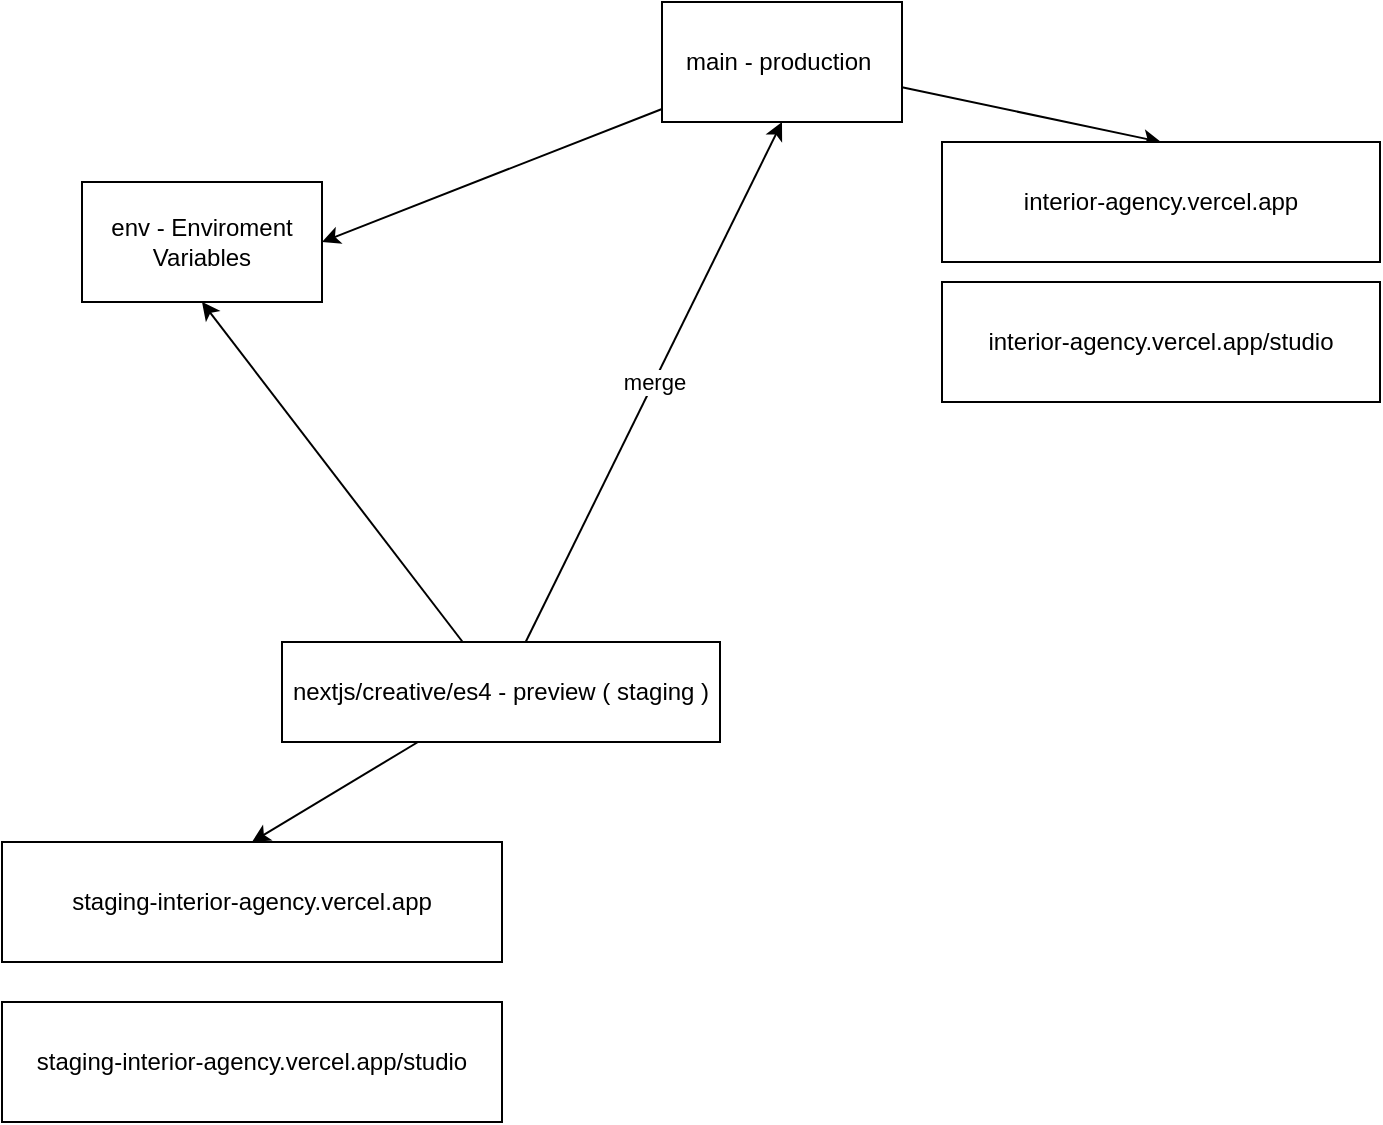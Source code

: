 <mxfile>
    <diagram id="m-vJtwLV9sxZUIzLkAuB" name="Page-1">
        <mxGraphModel dx="719" dy="265" grid="1" gridSize="10" guides="1" tooltips="1" connect="1" arrows="1" fold="1" page="1" pageScale="1" pageWidth="850" pageHeight="1100" math="0" shadow="0">
            <root>
                <mxCell id="0"/>
                <mxCell id="1" parent="0"/>
                <mxCell id="7" style="edgeStyle=none;html=1;entryX=1;entryY=0.5;entryDx=0;entryDy=0;" edge="1" parent="1" source="2" target="6">
                    <mxGeometry relative="1" as="geometry"/>
                </mxCell>
                <mxCell id="14" style="edgeStyle=none;html=1;entryX=0.5;entryY=0;entryDx=0;entryDy=0;" edge="1" parent="1" source="2" target="11">
                    <mxGeometry relative="1" as="geometry"/>
                </mxCell>
                <mxCell id="2" value="main - production&amp;nbsp;" style="rounded=0;whiteSpace=wrap;html=1;" vertex="1" parent="1">
                    <mxGeometry x="370" y="70" width="120" height="60" as="geometry"/>
                </mxCell>
                <mxCell id="5" value="merge" style="edgeStyle=none;html=1;entryX=0.5;entryY=1;entryDx=0;entryDy=0;" edge="1" parent="1" source="3" target="2">
                    <mxGeometry relative="1" as="geometry"/>
                </mxCell>
                <mxCell id="8" style="edgeStyle=none;html=1;entryX=0.5;entryY=1;entryDx=0;entryDy=0;" edge="1" parent="1" source="3" target="6">
                    <mxGeometry relative="1" as="geometry"/>
                </mxCell>
                <mxCell id="13" style="edgeStyle=none;html=1;entryX=0.5;entryY=0;entryDx=0;entryDy=0;" edge="1" parent="1" source="3" target="10">
                    <mxGeometry relative="1" as="geometry"/>
                </mxCell>
                <mxCell id="3" value="nextjs/creative/es4 - preview ( staging )" style="rounded=0;whiteSpace=wrap;html=1;" vertex="1" parent="1">
                    <mxGeometry x="180" y="390" width="219" height="50" as="geometry"/>
                </mxCell>
                <mxCell id="6" value="env - Enviroment Variables" style="rounded=0;whiteSpace=wrap;html=1;" vertex="1" parent="1">
                    <mxGeometry x="80" y="160" width="120" height="60" as="geometry"/>
                </mxCell>
                <mxCell id="10" value="staging-interior-agency.vercel.app" style="rounded=0;whiteSpace=wrap;html=1;" vertex="1" parent="1">
                    <mxGeometry x="40" y="490" width="250" height="60" as="geometry"/>
                </mxCell>
                <mxCell id="11" value="interior-agency.vercel.app" style="rounded=0;whiteSpace=wrap;html=1;" vertex="1" parent="1">
                    <mxGeometry x="510" y="140" width="219" height="60" as="geometry"/>
                </mxCell>
                <mxCell id="15" value="staging-interior-agency.vercel.app/studio" style="rounded=0;whiteSpace=wrap;html=1;" vertex="1" parent="1">
                    <mxGeometry x="40" y="570" width="250" height="60" as="geometry"/>
                </mxCell>
                <mxCell id="16" value="interior-agency.vercel.app/studio" style="rounded=0;whiteSpace=wrap;html=1;" vertex="1" parent="1">
                    <mxGeometry x="510" y="210" width="219" height="60" as="geometry"/>
                </mxCell>
            </root>
        </mxGraphModel>
    </diagram>
</mxfile>